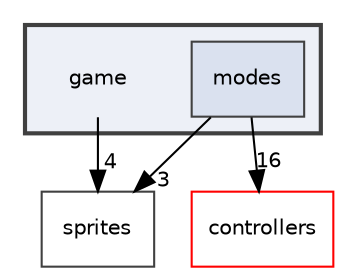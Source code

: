 digraph "game"
{
 // LATEX_PDF_SIZE
  edge [fontname="Helvetica",fontsize="10",labelfontname="Helvetica",labelfontsize="10"];
  node [fontname="Helvetica",fontsize="10",shape=record];
  compound=true
  subgraph clusterdir_37c6514aeece95293041e34c0f2e0784 {
    graph [ bgcolor="#edf0f7", pencolor="grey25", style="filled,bold,", label="", fontname="Helvetica", fontsize="10", URL="dir_37c6514aeece95293041e34c0f2e0784.html"]
    dir_37c6514aeece95293041e34c0f2e0784 [shape=plaintext, label="game"];
  dir_09cf33106a30a6cedbfc340f40116b87 [shape=box, label="modes", style="filled,", fillcolor="#dae1ef", color="grey25", URL="dir_09cf33106a30a6cedbfc340f40116b87.html"];
  }
  dir_08bb120665109797b5051b9ad871a2ef [shape=box, label="sprites", style="", fillcolor="#edf0f7", color="grey25", URL="dir_08bb120665109797b5051b9ad871a2ef.html"];
  dir_87b6ed4386158a4d6cd0ecd5fb5bd5c2 [shape=box, label="controllers", style="", fillcolor="#edf0f7", color="red", URL="dir_87b6ed4386158a4d6cd0ecd5fb5bd5c2.html"];
  dir_37c6514aeece95293041e34c0f2e0784->dir_08bb120665109797b5051b9ad871a2ef [headlabel="4", labeldistance=1.5 headhref="dir_000001_000005.html"];
  dir_09cf33106a30a6cedbfc340f40116b87->dir_08bb120665109797b5051b9ad871a2ef [headlabel="3", labeldistance=1.5 headhref="dir_000003_000005.html"];
  dir_09cf33106a30a6cedbfc340f40116b87->dir_87b6ed4386158a4d6cd0ecd5fb5bd5c2 [headlabel="16", labeldistance=1.5 headhref="dir_000003_000000.html"];
}
